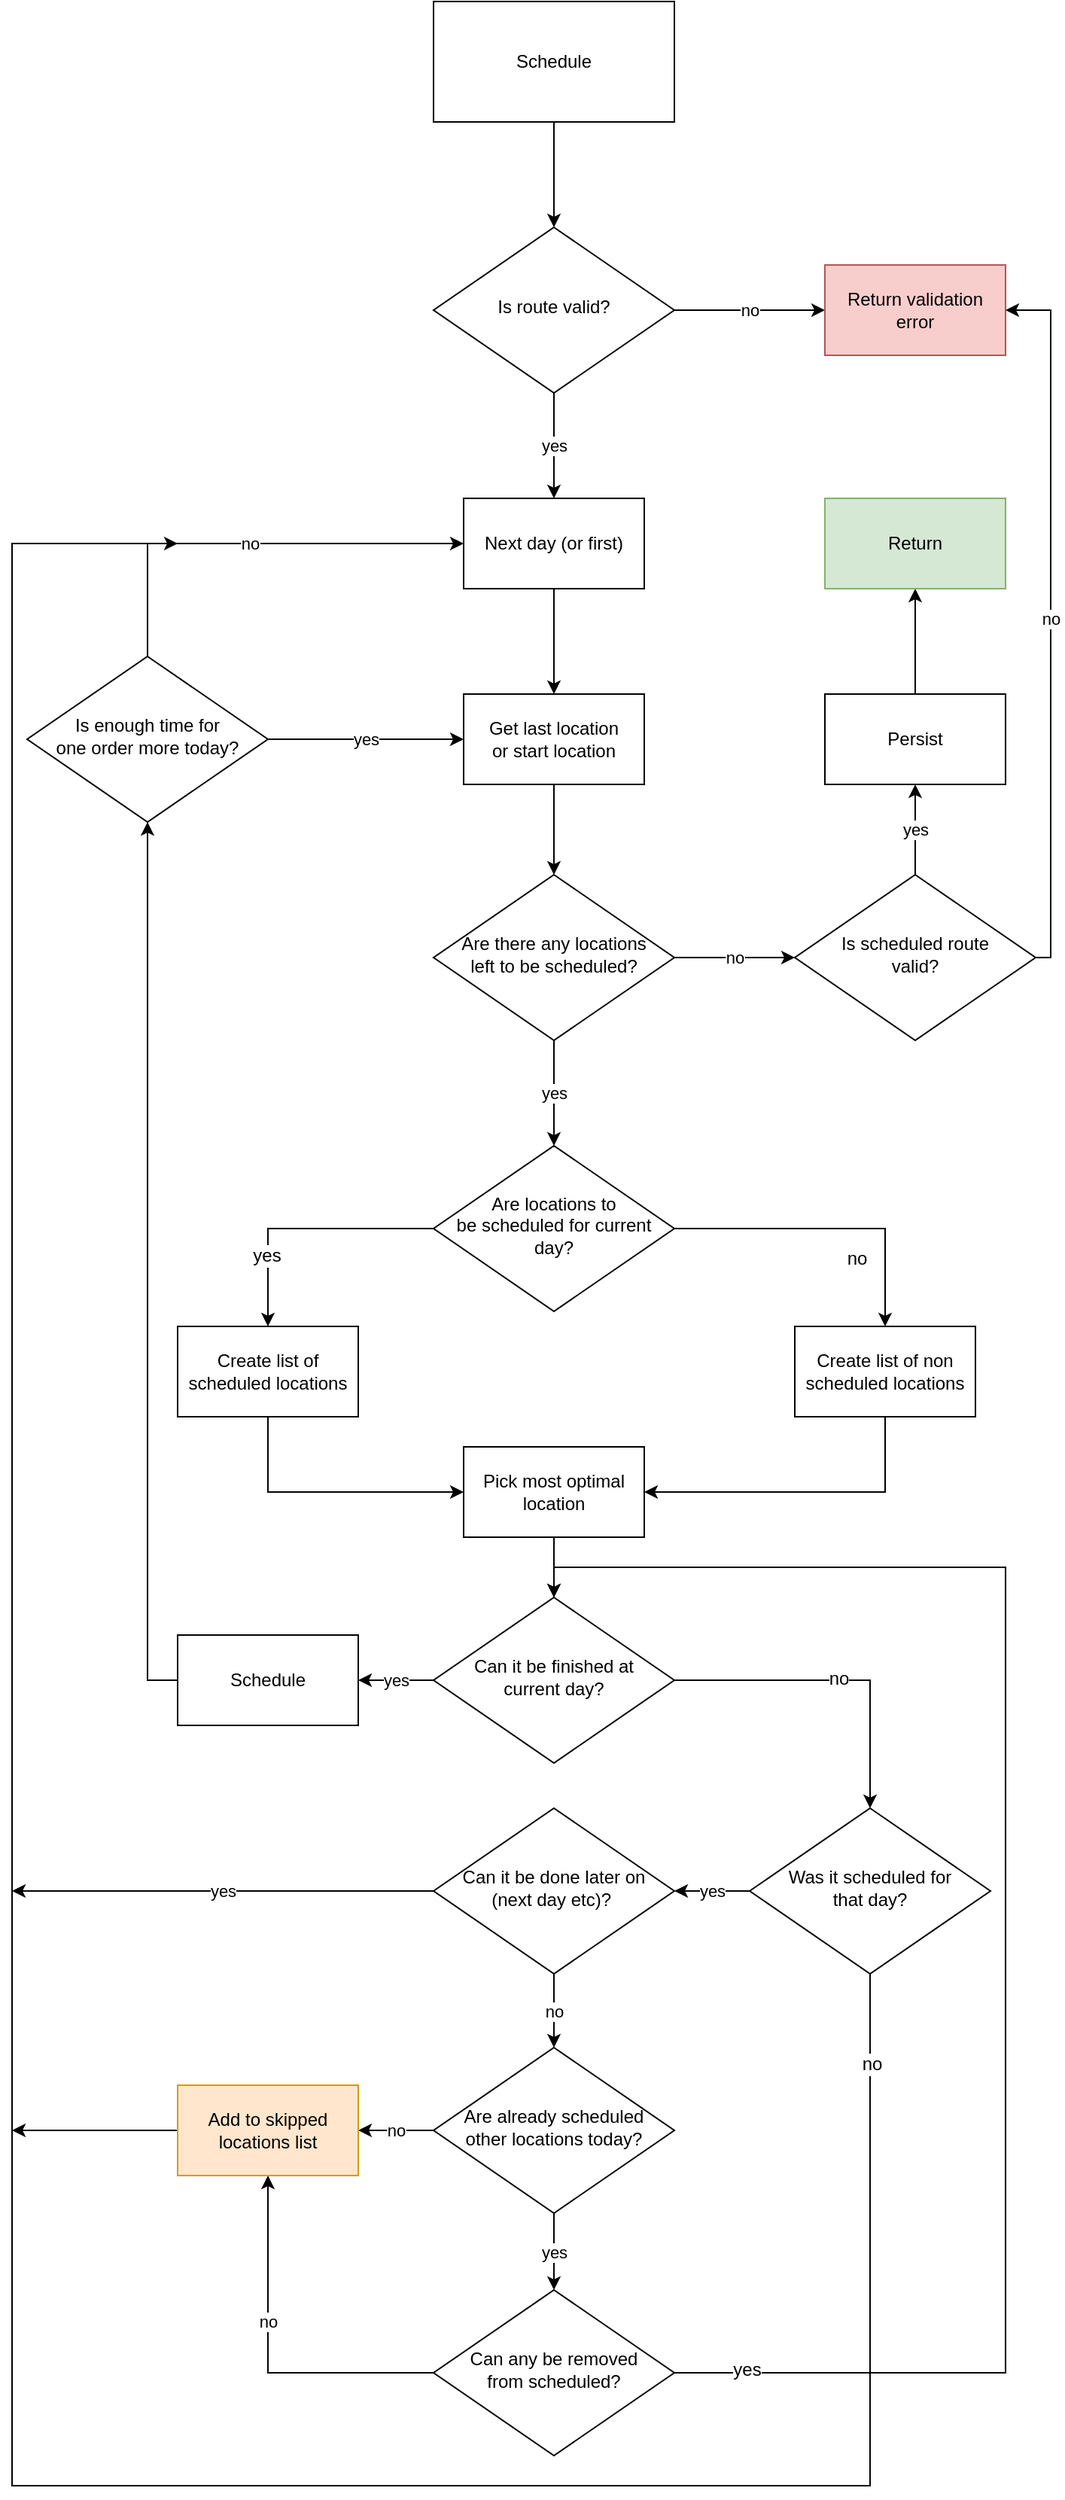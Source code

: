 <mxfile version="12.7.4" type="device"><diagram id="C5RBs43oDa-KdzZeNtuy" name="Page-1"><mxGraphModel dx="2723" dy="2216" grid="1" gridSize="10" guides="1" tooltips="1" connect="1" arrows="1" fold="1" page="1" pageScale="1" pageWidth="827" pageHeight="1169" math="0" shadow="0"><root><mxCell id="WIyWlLk6GJQsqaUBKTNV-0"/><mxCell id="WIyWlLk6GJQsqaUBKTNV-1" parent="WIyWlLk6GJQsqaUBKTNV-0"/><mxCell id="s1cUqV_JRKQtrF5Se1Nt-55" value="" style="edgeStyle=orthogonalEdgeStyle;rounded=0;orthogonalLoop=1;jettySize=auto;html=1;" edge="1" parent="WIyWlLk6GJQsqaUBKTNV-1" source="s1cUqV_JRKQtrF5Se1Nt-49" target="s1cUqV_JRKQtrF5Se1Nt-50"><mxGeometry relative="1" as="geometry"/></mxCell><mxCell id="s1cUqV_JRKQtrF5Se1Nt-49" value="Schedule" style="rounded=0;whiteSpace=wrap;html=1;" vertex="1" parent="WIyWlLk6GJQsqaUBKTNV-1"><mxGeometry x="-478" y="-1160" width="160" height="80" as="geometry"/></mxCell><mxCell id="s1cUqV_JRKQtrF5Se1Nt-52" value="no" style="edgeStyle=orthogonalEdgeStyle;rounded=0;orthogonalLoop=1;jettySize=auto;html=1;" edge="1" parent="WIyWlLk6GJQsqaUBKTNV-1" source="s1cUqV_JRKQtrF5Se1Nt-50" target="s1cUqV_JRKQtrF5Se1Nt-53"><mxGeometry relative="1" as="geometry"><mxPoint x="-238" y="-955" as="targetPoint"/></mxGeometry></mxCell><mxCell id="s1cUqV_JRKQtrF5Se1Nt-57" value="yes" style="edgeStyle=orthogonalEdgeStyle;rounded=0;orthogonalLoop=1;jettySize=auto;html=1;" edge="1" parent="WIyWlLk6GJQsqaUBKTNV-1" source="s1cUqV_JRKQtrF5Se1Nt-50" target="s1cUqV_JRKQtrF5Se1Nt-58"><mxGeometry relative="1" as="geometry"><mxPoint x="-398" y="-830" as="targetPoint"/></mxGeometry></mxCell><mxCell id="s1cUqV_JRKQtrF5Se1Nt-50" value="Is route valid?" style="rhombus;whiteSpace=wrap;html=1;shadow=0;fontFamily=Helvetica;fontSize=12;align=center;strokeWidth=1;spacing=6;spacingTop=-4;" vertex="1" parent="WIyWlLk6GJQsqaUBKTNV-1"><mxGeometry x="-478" y="-1010" width="160" height="110" as="geometry"/></mxCell><mxCell id="s1cUqV_JRKQtrF5Se1Nt-53" value="Return validation error" style="rounded=0;whiteSpace=wrap;html=1;fillColor=#f8cecc;strokeColor=#b85450;" vertex="1" parent="WIyWlLk6GJQsqaUBKTNV-1"><mxGeometry x="-218" y="-985" width="120" height="60" as="geometry"/></mxCell><mxCell id="s1cUqV_JRKQtrF5Se1Nt-61" value="" style="edgeStyle=orthogonalEdgeStyle;rounded=0;orthogonalLoop=1;jettySize=auto;html=1;" edge="1" parent="WIyWlLk6GJQsqaUBKTNV-1" source="s1cUqV_JRKQtrF5Se1Nt-58" target="s1cUqV_JRKQtrF5Se1Nt-60"><mxGeometry relative="1" as="geometry"/></mxCell><mxCell id="s1cUqV_JRKQtrF5Se1Nt-58" value="Next day (or first)" style="rounded=0;whiteSpace=wrap;html=1;" vertex="1" parent="WIyWlLk6GJQsqaUBKTNV-1"><mxGeometry x="-458" y="-830" width="120" height="60" as="geometry"/></mxCell><mxCell id="s1cUqV_JRKQtrF5Se1Nt-63" value="" style="edgeStyle=orthogonalEdgeStyle;rounded=0;orthogonalLoop=1;jettySize=auto;html=1;" edge="1" parent="WIyWlLk6GJQsqaUBKTNV-1" source="s1cUqV_JRKQtrF5Se1Nt-60" target="s1cUqV_JRKQtrF5Se1Nt-64"><mxGeometry relative="1" as="geometry"><mxPoint x="-398" y="-560" as="targetPoint"/></mxGeometry></mxCell><mxCell id="s1cUqV_JRKQtrF5Se1Nt-60" value="Get last location&lt;br&gt;or start location" style="rounded=0;whiteSpace=wrap;html=1;" vertex="1" parent="WIyWlLk6GJQsqaUBKTNV-1"><mxGeometry x="-458" y="-700" width="120" height="60" as="geometry"/></mxCell><mxCell id="s1cUqV_JRKQtrF5Se1Nt-66" value="yes" style="edgeStyle=orthogonalEdgeStyle;rounded=0;orthogonalLoop=1;jettySize=auto;html=1;" edge="1" parent="WIyWlLk6GJQsqaUBKTNV-1" source="s1cUqV_JRKQtrF5Se1Nt-64" target="s1cUqV_JRKQtrF5Se1Nt-65"><mxGeometry relative="1" as="geometry"/></mxCell><mxCell id="s1cUqV_JRKQtrF5Se1Nt-68" value="no" style="edgeStyle=orthogonalEdgeStyle;rounded=0;orthogonalLoop=1;jettySize=auto;html=1;" edge="1" parent="WIyWlLk6GJQsqaUBKTNV-1" source="s1cUqV_JRKQtrF5Se1Nt-64" target="s1cUqV_JRKQtrF5Se1Nt-67"><mxGeometry relative="1" as="geometry"/></mxCell><mxCell id="s1cUqV_JRKQtrF5Se1Nt-64" value="Are there any locations&lt;br&gt;left to be scheduled?" style="rhombus;whiteSpace=wrap;html=1;shadow=0;fontFamily=Helvetica;fontSize=12;align=center;strokeWidth=1;spacing=6;spacingTop=-4;" vertex="1" parent="WIyWlLk6GJQsqaUBKTNV-1"><mxGeometry x="-478" y="-580" width="160" height="110" as="geometry"/></mxCell><mxCell id="s1cUqV_JRKQtrF5Se1Nt-70" value="yes" style="edgeStyle=orthogonalEdgeStyle;rounded=0;orthogonalLoop=1;jettySize=auto;html=1;" edge="1" parent="WIyWlLk6GJQsqaUBKTNV-1" source="s1cUqV_JRKQtrF5Se1Nt-67" target="s1cUqV_JRKQtrF5Se1Nt-71"><mxGeometry relative="1" as="geometry"><mxPoint x="-158" y="-660" as="targetPoint"/></mxGeometry></mxCell><mxCell id="s1cUqV_JRKQtrF5Se1Nt-75" value="no" style="edgeStyle=orthogonalEdgeStyle;rounded=0;orthogonalLoop=1;jettySize=auto;html=1;entryX=1;entryY=0.5;entryDx=0;entryDy=0;" edge="1" parent="WIyWlLk6GJQsqaUBKTNV-1" source="s1cUqV_JRKQtrF5Se1Nt-67" target="s1cUqV_JRKQtrF5Se1Nt-53"><mxGeometry relative="1" as="geometry"><mxPoint x="2" y="-525" as="targetPoint"/><Array as="points"><mxPoint x="-68" y="-525"/><mxPoint x="-68" y="-955"/></Array></mxGeometry></mxCell><mxCell id="s1cUqV_JRKQtrF5Se1Nt-67" value="Is scheduled route&lt;br&gt;valid?" style="rhombus;whiteSpace=wrap;html=1;shadow=0;fontFamily=Helvetica;fontSize=12;align=center;strokeWidth=1;spacing=6;spacingTop=-4;" vertex="1" parent="WIyWlLk6GJQsqaUBKTNV-1"><mxGeometry x="-238" y="-580" width="160" height="110" as="geometry"/></mxCell><mxCell id="s1cUqV_JRKQtrF5Se1Nt-79" value="" style="edgeStyle=orthogonalEdgeStyle;rounded=0;orthogonalLoop=1;jettySize=auto;html=1;exitX=0;exitY=0.5;exitDx=0;exitDy=0;" edge="1" parent="WIyWlLk6GJQsqaUBKTNV-1" source="s1cUqV_JRKQtrF5Se1Nt-65" target="s1cUqV_JRKQtrF5Se1Nt-81"><mxGeometry relative="1" as="geometry"><mxPoint x="-568" y="-210" as="targetPoint"/></mxGeometry></mxCell><mxCell id="s1cUqV_JRKQtrF5Se1Nt-92" value="yes" style="text;html=1;align=center;verticalAlign=middle;resizable=0;points=[];labelBackgroundColor=#ffffff;" vertex="1" connectable="0" parent="s1cUqV_JRKQtrF5Se1Nt-79"><mxGeometry x="0.257" y="17" relative="1" as="geometry"><mxPoint x="-18" y="18" as="offset"/></mxGeometry></mxCell><mxCell id="s1cUqV_JRKQtrF5Se1Nt-87" value="" style="edgeStyle=orthogonalEdgeStyle;rounded=0;orthogonalLoop=1;jettySize=auto;html=1;entryX=0.5;entryY=0;entryDx=0;entryDy=0;" edge="1" parent="WIyWlLk6GJQsqaUBKTNV-1" source="s1cUqV_JRKQtrF5Se1Nt-65" target="s1cUqV_JRKQtrF5Se1Nt-85"><mxGeometry relative="1" as="geometry"><mxPoint x="-238" y="-345" as="targetPoint"/></mxGeometry></mxCell><mxCell id="s1cUqV_JRKQtrF5Se1Nt-88" value="no" style="text;html=1;align=center;verticalAlign=middle;resizable=0;points=[];labelBackgroundColor=#ffffff;" vertex="1" connectable="0" parent="s1cUqV_JRKQtrF5Se1Nt-87"><mxGeometry x="0.177" y="-20" relative="1" as="geometry"><mxPoint as="offset"/></mxGeometry></mxCell><mxCell id="s1cUqV_JRKQtrF5Se1Nt-65" value="Are locations to&lt;br&gt;be scheduled for current&lt;br&gt;day?" style="rhombus;whiteSpace=wrap;html=1;shadow=0;fontFamily=Helvetica;fontSize=12;align=center;strokeWidth=1;spacing=6;spacingTop=-4;" vertex="1" parent="WIyWlLk6GJQsqaUBKTNV-1"><mxGeometry x="-478" y="-400" width="160" height="110" as="geometry"/></mxCell><mxCell id="s1cUqV_JRKQtrF5Se1Nt-73" value="" style="edgeStyle=orthogonalEdgeStyle;rounded=0;orthogonalLoop=1;jettySize=auto;html=1;" edge="1" parent="WIyWlLk6GJQsqaUBKTNV-1" source="s1cUqV_JRKQtrF5Se1Nt-71" target="s1cUqV_JRKQtrF5Se1Nt-72"><mxGeometry relative="1" as="geometry"/></mxCell><mxCell id="s1cUqV_JRKQtrF5Se1Nt-71" value="Persist" style="rounded=0;whiteSpace=wrap;html=1;" vertex="1" parent="WIyWlLk6GJQsqaUBKTNV-1"><mxGeometry x="-218" y="-700" width="120" height="60" as="geometry"/></mxCell><mxCell id="s1cUqV_JRKQtrF5Se1Nt-72" value="Return" style="rounded=0;whiteSpace=wrap;html=1;fillColor=#d5e8d4;strokeColor=#82b366;" vertex="1" parent="WIyWlLk6GJQsqaUBKTNV-1"><mxGeometry x="-218" y="-830" width="120" height="60" as="geometry"/></mxCell><mxCell id="s1cUqV_JRKQtrF5Se1Nt-84" value="" style="edgeStyle=orthogonalEdgeStyle;rounded=0;orthogonalLoop=1;jettySize=auto;html=1;entryX=0;entryY=0.5;entryDx=0;entryDy=0;exitX=0.5;exitY=1;exitDx=0;exitDy=0;" edge="1" parent="WIyWlLk6GJQsqaUBKTNV-1" source="s1cUqV_JRKQtrF5Se1Nt-81" target="s1cUqV_JRKQtrF5Se1Nt-89"><mxGeometry relative="1" as="geometry"><mxPoint x="-588" y="-110" as="targetPoint"/></mxGeometry></mxCell><mxCell id="s1cUqV_JRKQtrF5Se1Nt-81" value="Create list of scheduled locations" style="rounded=0;whiteSpace=wrap;html=1;" vertex="1" parent="WIyWlLk6GJQsqaUBKTNV-1"><mxGeometry x="-648" y="-280" width="120" height="60" as="geometry"/></mxCell><mxCell id="s1cUqV_JRKQtrF5Se1Nt-91" value="" style="edgeStyle=orthogonalEdgeStyle;rounded=0;orthogonalLoop=1;jettySize=auto;html=1;entryX=1;entryY=0.5;entryDx=0;entryDy=0;exitX=0.5;exitY=1;exitDx=0;exitDy=0;" edge="1" parent="WIyWlLk6GJQsqaUBKTNV-1" source="s1cUqV_JRKQtrF5Se1Nt-85" target="s1cUqV_JRKQtrF5Se1Nt-89"><mxGeometry relative="1" as="geometry"><mxPoint x="-178" y="-110" as="targetPoint"/></mxGeometry></mxCell><mxCell id="s1cUqV_JRKQtrF5Se1Nt-85" value="Create list of non scheduled locations" style="rounded=0;whiteSpace=wrap;html=1;" vertex="1" parent="WIyWlLk6GJQsqaUBKTNV-1"><mxGeometry x="-238" y="-280" width="120" height="60" as="geometry"/></mxCell><mxCell id="s1cUqV_JRKQtrF5Se1Nt-94" value="" style="edgeStyle=orthogonalEdgeStyle;rounded=0;orthogonalLoop=1;jettySize=auto;html=1;" edge="1" parent="WIyWlLk6GJQsqaUBKTNV-1" source="s1cUqV_JRKQtrF5Se1Nt-89" target="s1cUqV_JRKQtrF5Se1Nt-95"><mxGeometry relative="1" as="geometry"><mxPoint x="-398" y="-100" as="targetPoint"/></mxGeometry></mxCell><mxCell id="s1cUqV_JRKQtrF5Se1Nt-89" value="Pick most optimal&lt;br&gt;location" style="rounded=0;whiteSpace=wrap;html=1;" vertex="1" parent="WIyWlLk6GJQsqaUBKTNV-1"><mxGeometry x="-458" y="-200" width="120" height="60" as="geometry"/></mxCell><mxCell id="s1cUqV_JRKQtrF5Se1Nt-110" value="" style="edgeStyle=orthogonalEdgeStyle;rounded=0;orthogonalLoop=1;jettySize=auto;html=1;entryX=0.5;entryY=0;entryDx=0;entryDy=0;" edge="1" parent="WIyWlLk6GJQsqaUBKTNV-1" source="s1cUqV_JRKQtrF5Se1Nt-95" target="s1cUqV_JRKQtrF5Se1Nt-111"><mxGeometry relative="1" as="geometry"><mxPoint x="-178" y="-45" as="targetPoint"/></mxGeometry></mxCell><mxCell id="s1cUqV_JRKQtrF5Se1Nt-112" value="no" style="text;html=1;align=center;verticalAlign=middle;resizable=0;points=[];labelBackgroundColor=#ffffff;" vertex="1" connectable="0" parent="s1cUqV_JRKQtrF5Se1Nt-110"><mxGeometry x="0.015" y="1" relative="1" as="geometry"><mxPoint as="offset"/></mxGeometry></mxCell><mxCell id="s1cUqV_JRKQtrF5Se1Nt-136" value="yes" style="edgeStyle=orthogonalEdgeStyle;rounded=0;orthogonalLoop=1;jettySize=auto;html=1;" edge="1" parent="WIyWlLk6GJQsqaUBKTNV-1" source="s1cUqV_JRKQtrF5Se1Nt-95" target="s1cUqV_JRKQtrF5Se1Nt-99"><mxGeometry relative="1" as="geometry"/></mxCell><mxCell id="s1cUqV_JRKQtrF5Se1Nt-95" value="Can it be finished at&lt;br&gt;current day?" style="rhombus;whiteSpace=wrap;html=1;shadow=0;fontFamily=Helvetica;fontSize=12;align=center;strokeWidth=1;spacing=6;spacingTop=-4;" vertex="1" parent="WIyWlLk6GJQsqaUBKTNV-1"><mxGeometry x="-478" y="-100" width="160" height="110" as="geometry"/></mxCell><mxCell id="s1cUqV_JRKQtrF5Se1Nt-104" value="" style="edgeStyle=orthogonalEdgeStyle;rounded=0;orthogonalLoop=1;jettySize=auto;html=1;entryX=0.5;entryY=1;entryDx=0;entryDy=0;exitX=0;exitY=0.5;exitDx=0;exitDy=0;" edge="1" parent="WIyWlLk6GJQsqaUBKTNV-1" source="s1cUqV_JRKQtrF5Se1Nt-99" target="s1cUqV_JRKQtrF5Se1Nt-102"><mxGeometry relative="1" as="geometry"><mxPoint x="-728" y="40" as="targetPoint"/><Array as="points"><mxPoint x="-668" y="-45"/></Array></mxGeometry></mxCell><mxCell id="s1cUqV_JRKQtrF5Se1Nt-99" value="Schedule" style="rounded=0;whiteSpace=wrap;html=1;" vertex="1" parent="WIyWlLk6GJQsqaUBKTNV-1"><mxGeometry x="-648" y="-75" width="120" height="60" as="geometry"/></mxCell><mxCell id="s1cUqV_JRKQtrF5Se1Nt-106" value="no" style="edgeStyle=orthogonalEdgeStyle;rounded=0;orthogonalLoop=1;jettySize=auto;html=1;entryX=0;entryY=0.5;entryDx=0;entryDy=0;exitX=0.5;exitY=0;exitDx=0;exitDy=0;" edge="1" parent="WIyWlLk6GJQsqaUBKTNV-1" source="s1cUqV_JRKQtrF5Se1Nt-102" target="s1cUqV_JRKQtrF5Se1Nt-58"><mxGeometry relative="1" as="geometry"><mxPoint x="-685" y="-860" as="targetPoint"/></mxGeometry></mxCell><mxCell id="s1cUqV_JRKQtrF5Se1Nt-108" value="yes" style="edgeStyle=orthogonalEdgeStyle;rounded=0;orthogonalLoop=1;jettySize=auto;html=1;entryX=0;entryY=0.5;entryDx=0;entryDy=0;" edge="1" parent="WIyWlLk6GJQsqaUBKTNV-1" source="s1cUqV_JRKQtrF5Se1Nt-102" target="s1cUqV_JRKQtrF5Se1Nt-60"><mxGeometry relative="1" as="geometry"><mxPoint x="-525" y="-670" as="targetPoint"/></mxGeometry></mxCell><mxCell id="s1cUqV_JRKQtrF5Se1Nt-102" value="Is enough time for&lt;br&gt;one order more today?" style="rhombus;whiteSpace=wrap;html=1;shadow=0;fontFamily=Helvetica;fontSize=12;align=center;strokeWidth=1;spacing=6;spacingTop=-4;" vertex="1" parent="WIyWlLk6GJQsqaUBKTNV-1"><mxGeometry x="-748" y="-725" width="160" height="110" as="geometry"/></mxCell><mxCell id="s1cUqV_JRKQtrF5Se1Nt-119" value="yes" style="edgeStyle=orthogonalEdgeStyle;rounded=0;orthogonalLoop=1;jettySize=auto;html=1;entryX=1;entryY=0.5;entryDx=0;entryDy=0;exitX=0;exitY=0.5;exitDx=0;exitDy=0;" edge="1" parent="WIyWlLk6GJQsqaUBKTNV-1" source="s1cUqV_JRKQtrF5Se1Nt-111" target="s1cUqV_JRKQtrF5Se1Nt-118"><mxGeometry relative="1" as="geometry"><Array as="points"><mxPoint x="-288" y="95"/><mxPoint x="-288" y="95"/></Array></mxGeometry></mxCell><mxCell id="s1cUqV_JRKQtrF5Se1Nt-122" value="" style="edgeStyle=orthogonalEdgeStyle;rounded=0;orthogonalLoop=1;jettySize=auto;html=1;exitX=0.5;exitY=1;exitDx=0;exitDy=0;" edge="1" parent="WIyWlLk6GJQsqaUBKTNV-1" source="s1cUqV_JRKQtrF5Se1Nt-111"><mxGeometry relative="1" as="geometry"><mxPoint x="-648" y="-800" as="targetPoint"/><Array as="points"><mxPoint x="-188" y="490"/><mxPoint x="-758" y="490"/><mxPoint x="-758" y="-800"/></Array></mxGeometry></mxCell><mxCell id="s1cUqV_JRKQtrF5Se1Nt-133" value="no" style="text;html=1;align=center;verticalAlign=middle;resizable=0;points=[];labelBackgroundColor=#ffffff;" vertex="1" connectable="0" parent="s1cUqV_JRKQtrF5Se1Nt-122"><mxGeometry x="-0.948" y="1" relative="1" as="geometry"><mxPoint as="offset"/></mxGeometry></mxCell><mxCell id="s1cUqV_JRKQtrF5Se1Nt-111" value="Was it scheduled for&lt;br&gt;that day?" style="rhombus;whiteSpace=wrap;html=1;shadow=0;fontFamily=Helvetica;fontSize=12;align=center;strokeWidth=1;spacing=6;spacingTop=-4;" vertex="1" parent="WIyWlLk6GJQsqaUBKTNV-1"><mxGeometry x="-268" y="40" width="160" height="110" as="geometry"/></mxCell><mxCell id="s1cUqV_JRKQtrF5Se1Nt-138" value="yes" style="edgeStyle=orthogonalEdgeStyle;rounded=0;orthogonalLoop=1;jettySize=auto;html=1;" edge="1" parent="WIyWlLk6GJQsqaUBKTNV-1" source="s1cUqV_JRKQtrF5Se1Nt-118"><mxGeometry relative="1" as="geometry"><mxPoint x="-758" y="95" as="targetPoint"/></mxGeometry></mxCell><mxCell id="s1cUqV_JRKQtrF5Se1Nt-140" value="no" style="edgeStyle=orthogonalEdgeStyle;rounded=0;orthogonalLoop=1;jettySize=auto;html=1;" edge="1" parent="WIyWlLk6GJQsqaUBKTNV-1" source="s1cUqV_JRKQtrF5Se1Nt-118" target="s1cUqV_JRKQtrF5Se1Nt-139"><mxGeometry relative="1" as="geometry"/></mxCell><mxCell id="s1cUqV_JRKQtrF5Se1Nt-118" value="Can it be done later on&lt;br&gt;(next day etc)?&amp;nbsp;" style="rhombus;whiteSpace=wrap;html=1;shadow=0;fontFamily=Helvetica;fontSize=12;align=center;strokeWidth=1;spacing=6;spacingTop=-4;" vertex="1" parent="WIyWlLk6GJQsqaUBKTNV-1"><mxGeometry x="-478" y="40" width="160" height="110" as="geometry"/></mxCell><mxCell id="s1cUqV_JRKQtrF5Se1Nt-142" value="yes" style="edgeStyle=orthogonalEdgeStyle;rounded=0;orthogonalLoop=1;jettySize=auto;html=1;" edge="1" parent="WIyWlLk6GJQsqaUBKTNV-1" source="s1cUqV_JRKQtrF5Se1Nt-139" target="s1cUqV_JRKQtrF5Se1Nt-141"><mxGeometry relative="1" as="geometry"/></mxCell><mxCell id="s1cUqV_JRKQtrF5Se1Nt-143" value="no" style="edgeStyle=orthogonalEdgeStyle;rounded=0;orthogonalLoop=1;jettySize=auto;html=1;" edge="1" parent="WIyWlLk6GJQsqaUBKTNV-1" source="s1cUqV_JRKQtrF5Se1Nt-139" target="s1cUqV_JRKQtrF5Se1Nt-130"><mxGeometry relative="1" as="geometry"/></mxCell><mxCell id="s1cUqV_JRKQtrF5Se1Nt-139" value="Are already scheduled other locations today?" style="rhombus;whiteSpace=wrap;html=1;shadow=0;fontFamily=Helvetica;fontSize=12;align=center;strokeWidth=1;spacing=6;spacingTop=-4;" vertex="1" parent="WIyWlLk6GJQsqaUBKTNV-1"><mxGeometry x="-478" y="199" width="160" height="110" as="geometry"/></mxCell><mxCell id="s1cUqV_JRKQtrF5Se1Nt-147" value="no" style="edgeStyle=orthogonalEdgeStyle;rounded=0;orthogonalLoop=1;jettySize=auto;html=1;entryX=0.5;entryY=1;entryDx=0;entryDy=0;" edge="1" parent="WIyWlLk6GJQsqaUBKTNV-1" source="s1cUqV_JRKQtrF5Se1Nt-141" target="s1cUqV_JRKQtrF5Se1Nt-130"><mxGeometry x="-0.087" y="-35" relative="1" as="geometry"><mxPoint x="-518" y="415" as="targetPoint"/><mxPoint x="-35" y="-34" as="offset"/></mxGeometry></mxCell><mxCell id="s1cUqV_JRKQtrF5Se1Nt-151" value="" style="edgeStyle=orthogonalEdgeStyle;rounded=0;orthogonalLoop=1;jettySize=auto;html=1;entryX=0.5;entryY=0;entryDx=0;entryDy=0;" edge="1" parent="WIyWlLk6GJQsqaUBKTNV-1" source="s1cUqV_JRKQtrF5Se1Nt-141" target="s1cUqV_JRKQtrF5Se1Nt-95"><mxGeometry relative="1" as="geometry"><mxPoint x="-238" y="415" as="targetPoint"/><Array as="points"><mxPoint x="-98" y="415"/><mxPoint x="-98" y="-120"/><mxPoint x="-398" y="-120"/></Array></mxGeometry></mxCell><mxCell id="s1cUqV_JRKQtrF5Se1Nt-152" value="yes" style="text;html=1;align=center;verticalAlign=middle;resizable=0;points=[];labelBackgroundColor=#ffffff;" vertex="1" connectable="0" parent="s1cUqV_JRKQtrF5Se1Nt-151"><mxGeometry x="-0.911" y="2" relative="1" as="geometry"><mxPoint as="offset"/></mxGeometry></mxCell><mxCell id="s1cUqV_JRKQtrF5Se1Nt-141" value="Can any be removed&lt;br&gt;from scheduled?" style="rhombus;whiteSpace=wrap;html=1;shadow=0;fontFamily=Helvetica;fontSize=12;align=center;strokeWidth=1;spacing=6;spacingTop=-4;" vertex="1" parent="WIyWlLk6GJQsqaUBKTNV-1"><mxGeometry x="-478" y="360" width="160" height="110" as="geometry"/></mxCell><mxCell id="s1cUqV_JRKQtrF5Se1Nt-145" value="" style="edgeStyle=orthogonalEdgeStyle;rounded=0;orthogonalLoop=1;jettySize=auto;html=1;" edge="1" parent="WIyWlLk6GJQsqaUBKTNV-1" source="s1cUqV_JRKQtrF5Se1Nt-130"><mxGeometry relative="1" as="geometry"><mxPoint x="-758" y="254" as="targetPoint"/></mxGeometry></mxCell><mxCell id="s1cUqV_JRKQtrF5Se1Nt-130" value="Add to skipped locations list" style="rounded=0;whiteSpace=wrap;html=1;fillColor=#ffe6cc;strokeColor=#d79b00;" vertex="1" parent="WIyWlLk6GJQsqaUBKTNV-1"><mxGeometry x="-648" y="224" width="120" height="60" as="geometry"/></mxCell></root></mxGraphModel></diagram></mxfile>